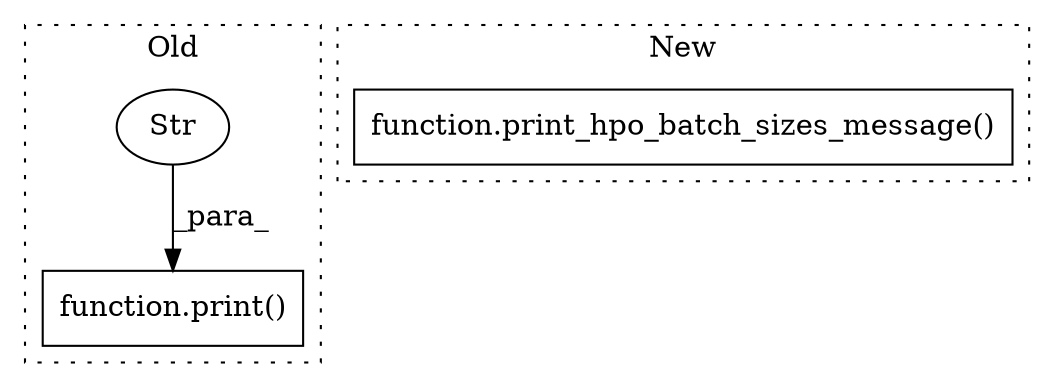digraph G {
subgraph cluster0 {
1 [label="function.print()" a="75" s="3499,3658" l="6,1" shape="box"];
3 [label="Str" a="66" s="3505" l="153" shape="ellipse"];
label = "Old";
style="dotted";
}
subgraph cluster1 {
2 [label="function.print_hpo_batch_sizes_message()" a="75" s="6525" l="31" shape="box"];
label = "New";
style="dotted";
}
3 -> 1 [label="_para_"];
}